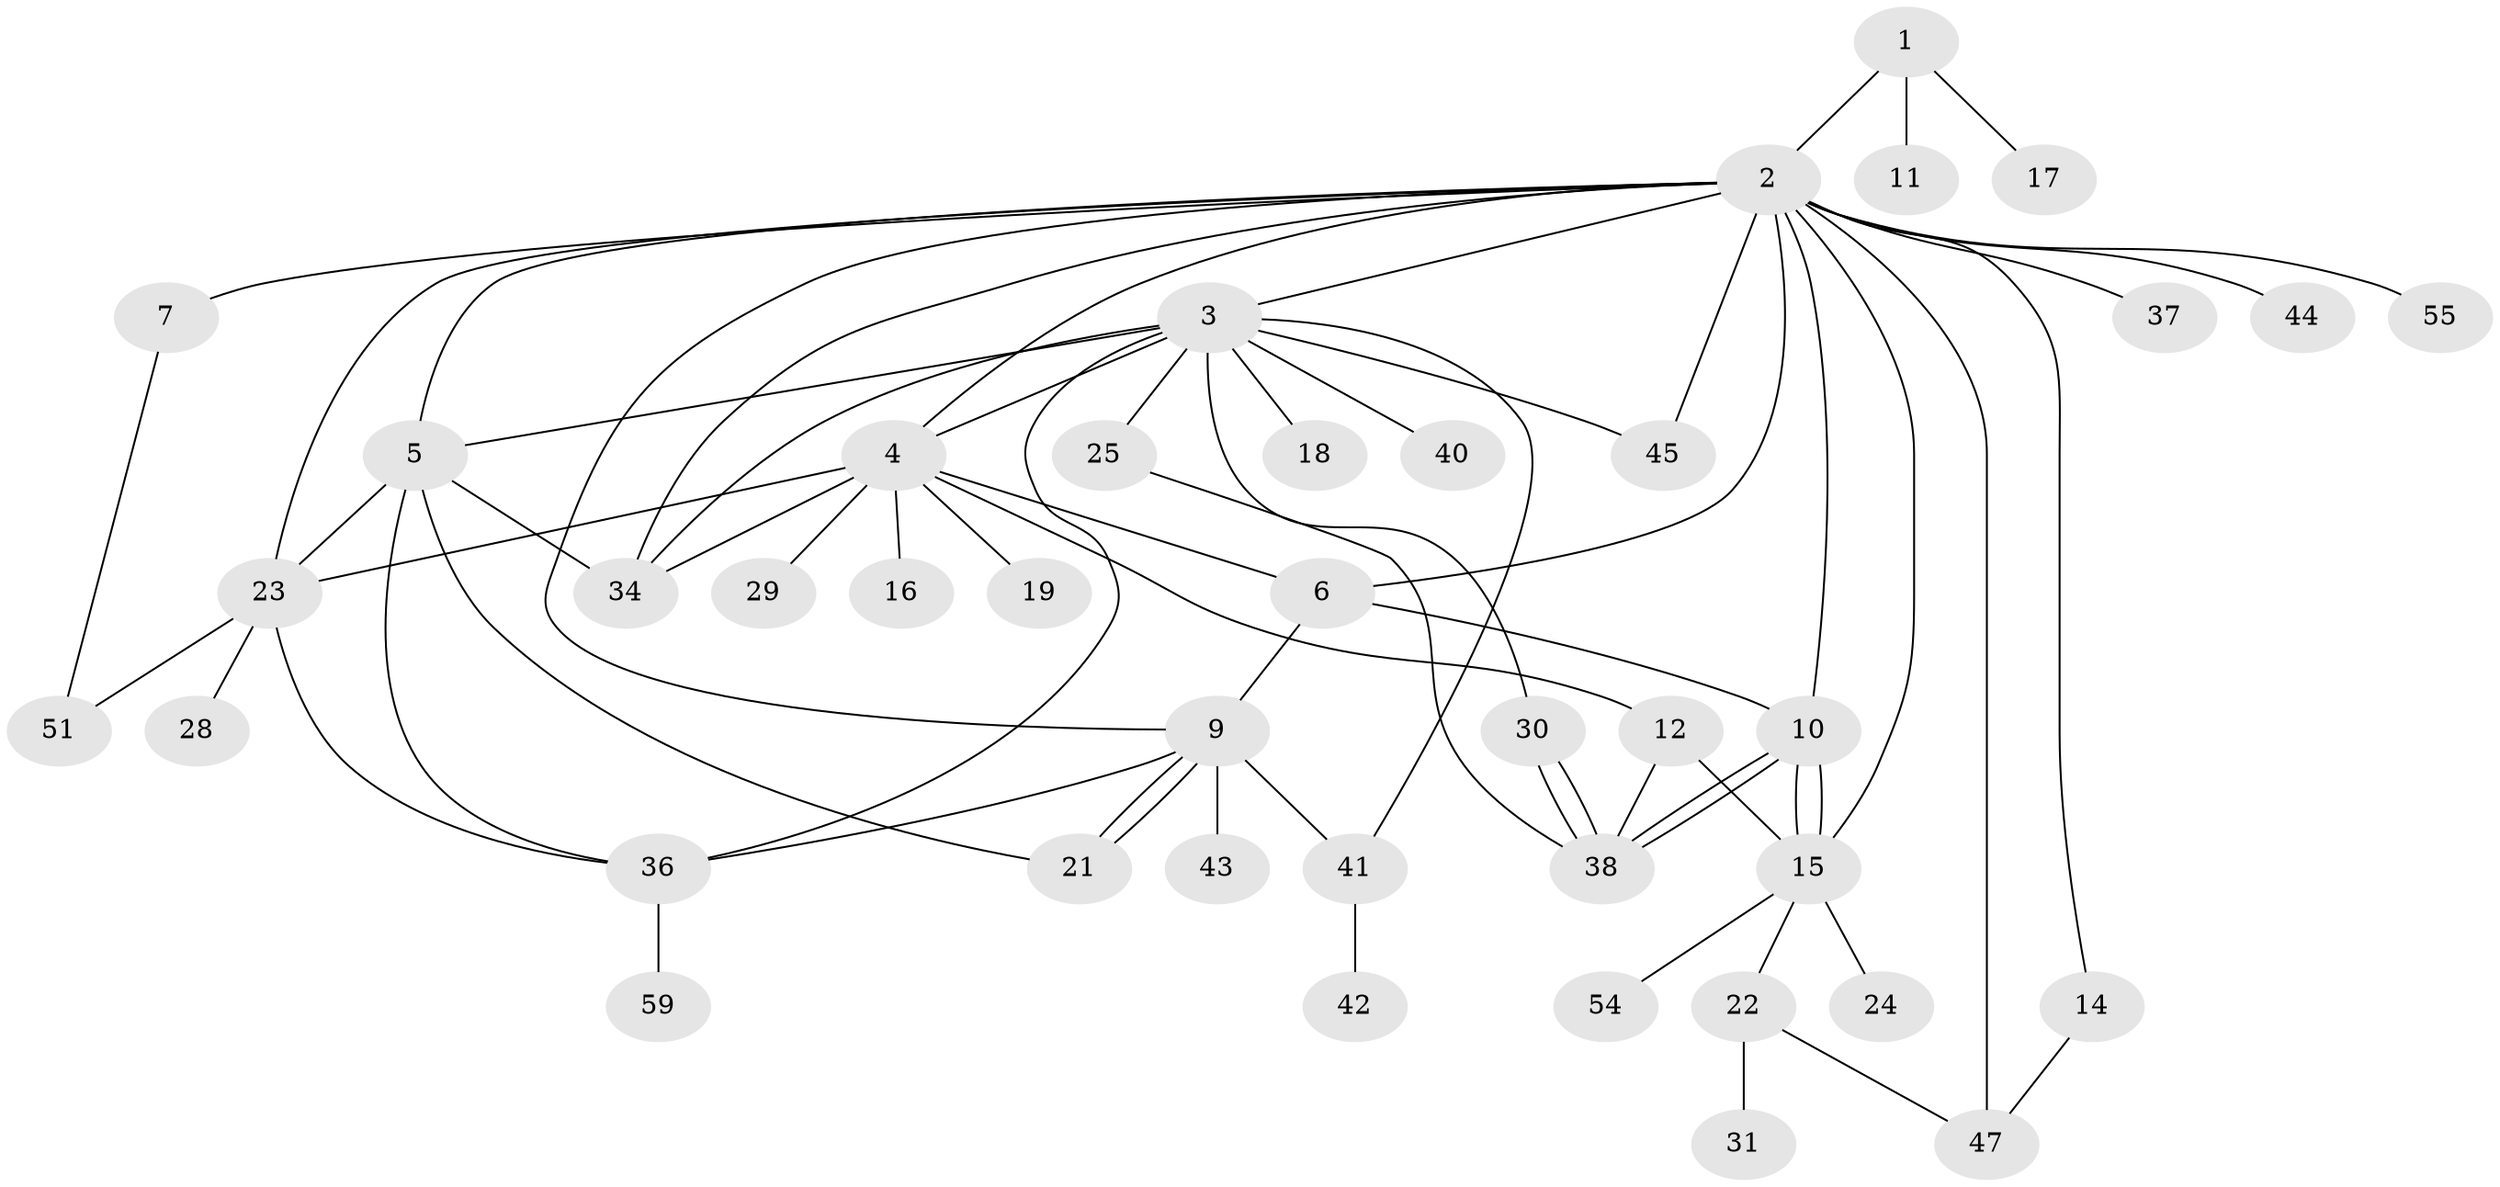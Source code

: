 // Generated by graph-tools (version 1.1) at 2025/51/02/27/25 19:51:54]
// undirected, 41 vertices, 68 edges
graph export_dot {
graph [start="1"]
  node [color=gray90,style=filled];
  1 [super="+49"];
  2 [super="+27"];
  3 [super="+8"];
  4 [super="+33"];
  5;
  6 [super="+46"];
  7;
  9 [super="+13"];
  10 [super="+57"];
  11 [super="+26"];
  12 [super="+20"];
  14;
  15 [super="+48"];
  16;
  17;
  18;
  19;
  21;
  22 [super="+35"];
  23 [super="+32"];
  24;
  25 [super="+53"];
  28;
  29;
  30;
  31;
  34 [super="+39"];
  36 [super="+50"];
  37;
  38 [super="+52"];
  40;
  41 [super="+58"];
  42;
  43;
  44;
  45;
  47;
  51 [super="+56"];
  54;
  55;
  59;
  1 -- 2;
  1 -- 11;
  1 -- 17;
  2 -- 3;
  2 -- 4;
  2 -- 5;
  2 -- 6 [weight=2];
  2 -- 7;
  2 -- 9 [weight=2];
  2 -- 10;
  2 -- 14;
  2 -- 15 [weight=2];
  2 -- 23;
  2 -- 34;
  2 -- 37;
  2 -- 45;
  2 -- 47;
  2 -- 55;
  2 -- 44;
  3 -- 4;
  3 -- 5;
  3 -- 18;
  3 -- 30;
  3 -- 34;
  3 -- 36;
  3 -- 40;
  3 -- 45;
  3 -- 25;
  3 -- 41;
  4 -- 6;
  4 -- 12;
  4 -- 16;
  4 -- 19;
  4 -- 23;
  4 -- 29;
  4 -- 34;
  5 -- 21;
  5 -- 23;
  5 -- 36;
  5 -- 34;
  6 -- 10 [weight=2];
  6 -- 9;
  7 -- 51;
  9 -- 21;
  9 -- 21;
  9 -- 36;
  9 -- 41;
  9 -- 43;
  10 -- 15;
  10 -- 15;
  10 -- 38;
  10 -- 38;
  12 -- 15 [weight=2];
  12 -- 38;
  14 -- 47;
  15 -- 22;
  15 -- 24;
  15 -- 54;
  22 -- 31;
  22 -- 47;
  23 -- 28;
  23 -- 36;
  23 -- 51;
  25 -- 38;
  30 -- 38;
  30 -- 38;
  36 -- 59;
  41 -- 42;
}
